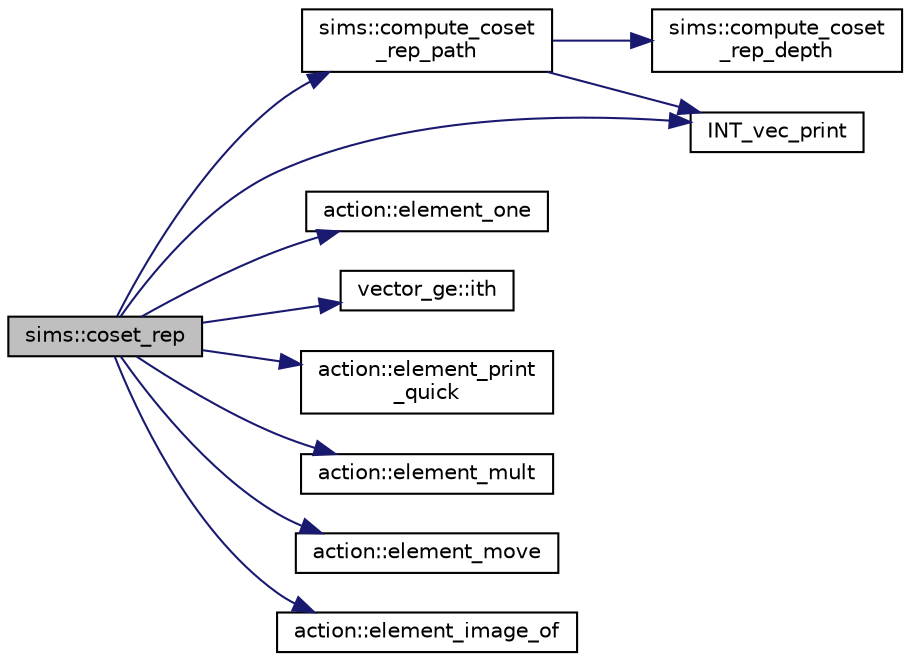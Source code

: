 digraph "sims::coset_rep"
{
  edge [fontname="Helvetica",fontsize="10",labelfontname="Helvetica",labelfontsize="10"];
  node [fontname="Helvetica",fontsize="10",shape=record];
  rankdir="LR";
  Node2119 [label="sims::coset_rep",height=0.2,width=0.4,color="black", fillcolor="grey75", style="filled", fontcolor="black"];
  Node2119 -> Node2120 [color="midnightblue",fontsize="10",style="solid",fontname="Helvetica"];
  Node2120 [label="sims::compute_coset\l_rep_path",height=0.2,width=0.4,color="black", fillcolor="white", style="filled",URL="$d9/df3/classsims.html#a22a53a24eb86dcfe54cb3588776a4d96"];
  Node2120 -> Node2121 [color="midnightblue",fontsize="10",style="solid",fontname="Helvetica"];
  Node2121 [label="sims::compute_coset\l_rep_depth",height=0.2,width=0.4,color="black", fillcolor="white", style="filled",URL="$d9/df3/classsims.html#abfeb782bd253f1df5253486afb120f6f"];
  Node2120 -> Node2122 [color="midnightblue",fontsize="10",style="solid",fontname="Helvetica"];
  Node2122 [label="INT_vec_print",height=0.2,width=0.4,color="black", fillcolor="white", style="filled",URL="$df/dbf/sajeeb_8_c.html#a79a5901af0b47dd0d694109543c027fe"];
  Node2119 -> Node2122 [color="midnightblue",fontsize="10",style="solid",fontname="Helvetica"];
  Node2119 -> Node2123 [color="midnightblue",fontsize="10",style="solid",fontname="Helvetica"];
  Node2123 [label="action::element_one",height=0.2,width=0.4,color="black", fillcolor="white", style="filled",URL="$d2/d86/classaction.html#a780a105daf04d6d1fe7e2f63b3c88e3b"];
  Node2119 -> Node2124 [color="midnightblue",fontsize="10",style="solid",fontname="Helvetica"];
  Node2124 [label="vector_ge::ith",height=0.2,width=0.4,color="black", fillcolor="white", style="filled",URL="$d4/d6e/classvector__ge.html#a1ff002e8b746a9beb119d57dcd4a15ff"];
  Node2119 -> Node2125 [color="midnightblue",fontsize="10",style="solid",fontname="Helvetica"];
  Node2125 [label="action::element_print\l_quick",height=0.2,width=0.4,color="black", fillcolor="white", style="filled",URL="$d2/d86/classaction.html#a4844680cf6750396f76494a28655265b"];
  Node2119 -> Node2126 [color="midnightblue",fontsize="10",style="solid",fontname="Helvetica"];
  Node2126 [label="action::element_mult",height=0.2,width=0.4,color="black", fillcolor="white", style="filled",URL="$d2/d86/classaction.html#ae9e36b2cae1f0f7bd7144097fa9a34b3"];
  Node2119 -> Node2127 [color="midnightblue",fontsize="10",style="solid",fontname="Helvetica"];
  Node2127 [label="action::element_move",height=0.2,width=0.4,color="black", fillcolor="white", style="filled",URL="$d2/d86/classaction.html#a550947491bbb534d3d7951f50198a874"];
  Node2119 -> Node2128 [color="midnightblue",fontsize="10",style="solid",fontname="Helvetica"];
  Node2128 [label="action::element_image_of",height=0.2,width=0.4,color="black", fillcolor="white", style="filled",URL="$d2/d86/classaction.html#ae09559d4537a048fc860f8a74a31393d"];
}

